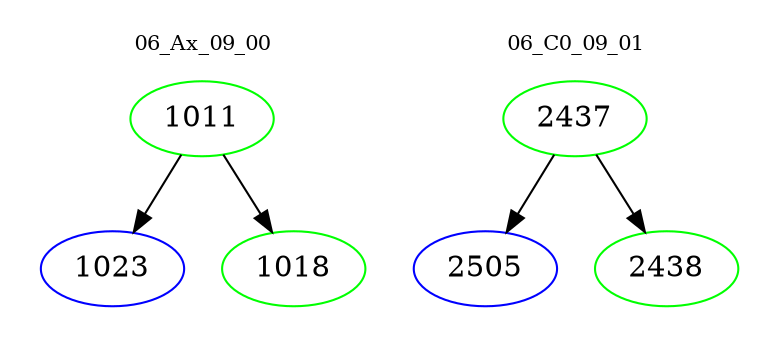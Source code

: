 digraph{
subgraph cluster_0 {
color = white
label = "06_Ax_09_00";
fontsize=10;
T0_1011 [label="1011", color="green"]
T0_1011 -> T0_1023 [color="black"]
T0_1023 [label="1023", color="blue"]
T0_1011 -> T0_1018 [color="black"]
T0_1018 [label="1018", color="green"]
}
subgraph cluster_1 {
color = white
label = "06_C0_09_01";
fontsize=10;
T1_2437 [label="2437", color="green"]
T1_2437 -> T1_2505 [color="black"]
T1_2505 [label="2505", color="blue"]
T1_2437 -> T1_2438 [color="black"]
T1_2438 [label="2438", color="green"]
}
}
